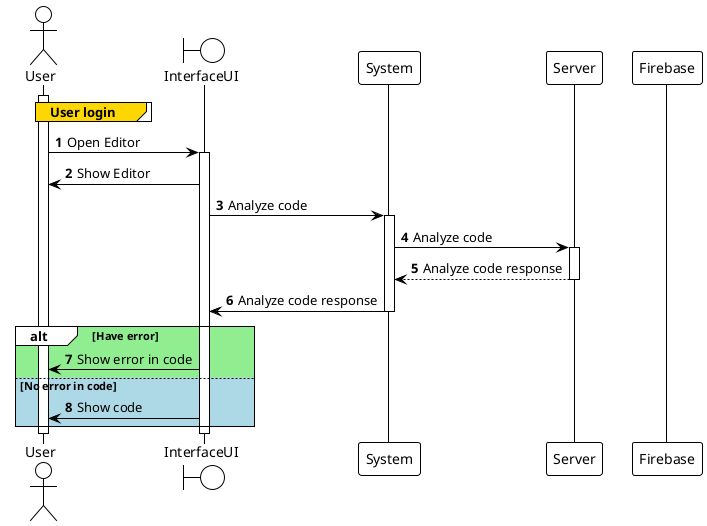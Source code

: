 @startuml
'https://plantuml.com/sequence-diagram
!theme plain

autonumber

actor User
boundary InterfaceUI
participant System
participant Server
participant Firebase

activate User
group#Gold User login

end
User -> InterfaceUI: Open Editor
activate InterfaceUI
User <- InterfaceUI: Show Editor

InterfaceUI -> System: Analyze code
  activate System
  System -> Server: Analyze code
  activate Server
  System <-- Server: Analyze code response
  deactivate Server
  InterfaceUI <- System: Analyze code response
  deactivate System

  alt #LightGreen Have error
    User <- InterfaceUI: Show error in code
  else #LightBlue No error in code
    User <- InterfaceUI: Show code
  end

deactivate InterfaceUI
deactivate User

@enduml
